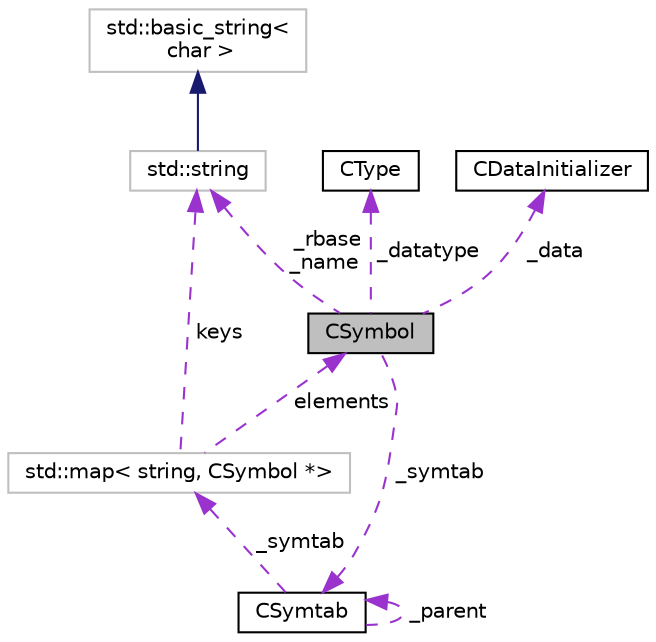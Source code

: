 digraph "CSymbol"
{
  edge [fontname="Helvetica",fontsize="10",labelfontname="Helvetica",labelfontsize="10"];
  node [fontname="Helvetica",fontsize="10",shape=record];
  Node5 [label="CSymbol",height=0.2,width=0.4,color="black", fillcolor="grey75", style="filled", fontcolor="black"];
  Node6 -> Node5 [dir="back",color="darkorchid3",fontsize="10",style="dashed",label=" _symtab" ,fontname="Helvetica"];
  Node6 [label="CSymtab",height=0.2,width=0.4,color="black", fillcolor="white", style="filled",URL="$classCSymtab.html",tooltip="SnuPL symbol table. "];
  Node6 -> Node6 [dir="back",color="darkorchid3",fontsize="10",style="dashed",label=" _parent" ,fontname="Helvetica"];
  Node7 -> Node6 [dir="back",color="darkorchid3",fontsize="10",style="dashed",label=" _symtab" ,fontname="Helvetica"];
  Node7 [label="std::map\< string, CSymbol *\>",height=0.2,width=0.4,color="grey75", fillcolor="white", style="filled"];
  Node8 -> Node7 [dir="back",color="darkorchid3",fontsize="10",style="dashed",label=" keys" ,fontname="Helvetica"];
  Node8 [label="std::string",height=0.2,width=0.4,color="grey75", fillcolor="white", style="filled",tooltip="STL class. "];
  Node9 -> Node8 [dir="back",color="midnightblue",fontsize="10",style="solid",fontname="Helvetica"];
  Node9 [label="std::basic_string\<\l char \>",height=0.2,width=0.4,color="grey75", fillcolor="white", style="filled",tooltip="STL class. "];
  Node5 -> Node7 [dir="back",color="darkorchid3",fontsize="10",style="dashed",label=" elements" ,fontname="Helvetica"];
  Node10 -> Node5 [dir="back",color="darkorchid3",fontsize="10",style="dashed",label=" _datatype" ,fontname="Helvetica"];
  Node10 [label="CType",height=0.2,width=0.4,color="black", fillcolor="white", style="filled",URL="$classCType.html",tooltip="SnuPL base type. "];
  Node11 -> Node5 [dir="back",color="darkorchid3",fontsize="10",style="dashed",label=" _data" ,fontname="Helvetica"];
  Node11 [label="CDataInitializer",height=0.2,width=0.4,color="black", fillcolor="white", style="filled",URL="$classCDataInitializer.html",tooltip="SnuPL data initializer. "];
  Node8 -> Node5 [dir="back",color="darkorchid3",fontsize="10",style="dashed",label=" _rbase\n_name" ,fontname="Helvetica"];
}
